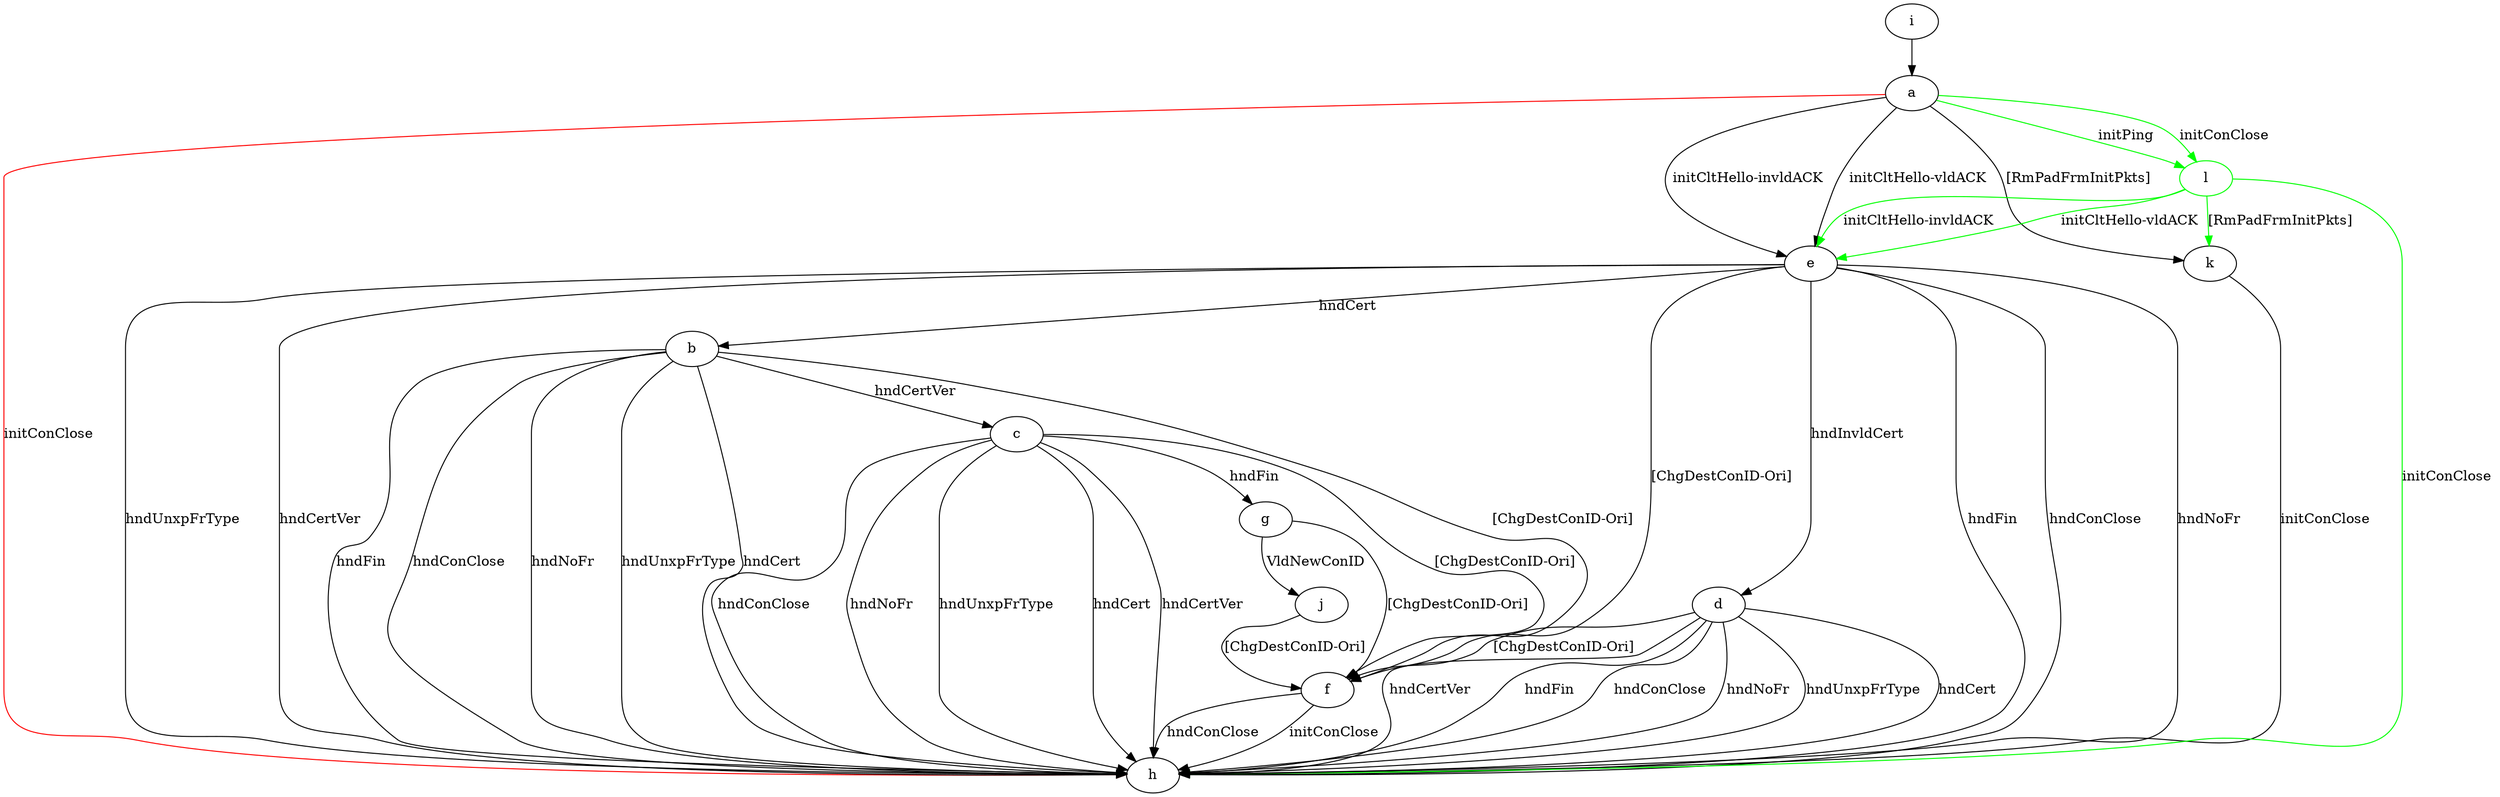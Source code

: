 digraph "" {
	a -> e	[key=0,
		label="initCltHello-vldACK "];
	a -> e	[key=1,
		label="initCltHello-invldACK "];
	a -> h	[key=0,
		color=red,
		label="initConClose "];
	a -> k	[key=0,
		label="[RmPadFrmInitPkts] "];
	l	[color=green];
	a -> l	[key=0,
		color=green,
		label="initPing "];
	a -> l	[key=1,
		color=green,
		label="initConClose "];
	b -> c	[key=0,
		label="hndCertVer "];
	b -> f	[key=0,
		label="[ChgDestConID-Ori] "];
	b -> h	[key=0,
		label="hndFin "];
	b -> h	[key=1,
		label="hndConClose "];
	b -> h	[key=2,
		label="hndNoFr "];
	b -> h	[key=3,
		label="hndUnxpFrType "];
	b -> h	[key=4,
		label="hndCert "];
	c -> f	[key=0,
		label="[ChgDestConID-Ori] "];
	c -> g	[key=0,
		label="hndFin "];
	c -> h	[key=0,
		label="hndConClose "];
	c -> h	[key=1,
		label="hndNoFr "];
	c -> h	[key=2,
		label="hndUnxpFrType "];
	c -> h	[key=3,
		label="hndCert "];
	c -> h	[key=4,
		label="hndCertVer "];
	d -> f	[key=0,
		label="[ChgDestConID-Ori] "];
	d -> h	[key=0,
		label="hndFin "];
	d -> h	[key=1,
		label="hndConClose "];
	d -> h	[key=2,
		label="hndNoFr "];
	d -> h	[key=3,
		label="hndUnxpFrType "];
	d -> h	[key=4,
		label="hndCert "];
	d -> h	[key=5,
		label="hndCertVer "];
	e -> b	[key=0,
		label="hndCert "];
	e -> d	[key=0,
		label="hndInvldCert "];
	e -> f	[key=0,
		label="[ChgDestConID-Ori] "];
	e -> h	[key=0,
		label="hndFin "];
	e -> h	[key=1,
		label="hndConClose "];
	e -> h	[key=2,
		label="hndNoFr "];
	e -> h	[key=3,
		label="hndUnxpFrType "];
	e -> h	[key=4,
		label="hndCertVer "];
	f -> h	[key=0,
		label="initConClose "];
	f -> h	[key=1,
		label="hndConClose "];
	g -> f	[key=0,
		label="[ChgDestConID-Ori] "];
	g -> j	[key=0,
		label="VldNewConID "];
	i -> a	[key=0];
	j -> f	[key=0,
		label="[ChgDestConID-Ori] "];
	k -> h	[key=0,
		label="initConClose "];
	l -> e	[key=0,
		color=green,
		label="initCltHello-vldACK "];
	l -> e	[key=1,
		color=green,
		label="initCltHello-invldACK "];
	l -> h	[key=0,
		color=green,
		label="initConClose "];
	l -> k	[key=0,
		color=green,
		label="[RmPadFrmInitPkts] "];
}
